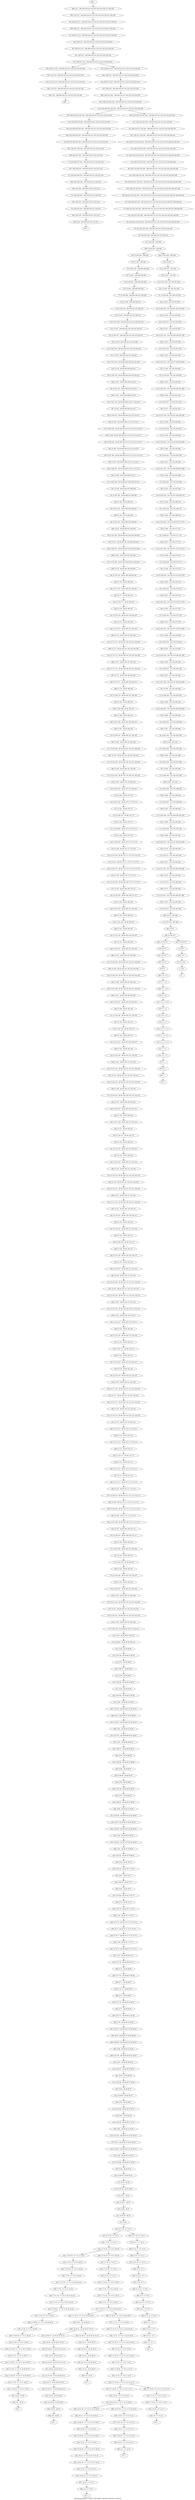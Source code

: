 digraph G {
graph [label="Tree-decomposition of width 4 for register allocator (function _setterm)"]
0[label="0 | : "];
1[label="1 | 278 : "];
2[label="2 | 277 278 : "];
3[label="3 | 8 277 : "];
4[label="4 | 8 275 276 : 297 298 "];
5[label="5 | 8 274 275 : 251 252 297 298 "];
6[label="6 | 8 273 274 : 251 252 295 296 297 298 "];
7[label="7 | 8 272 273 : 251 252 295 296 "];
8[label="8 | 8 271 272 : 251 252 293 294 295 296 "];
9[label="9 | 8 270 271 : 251 252 293 294 "];
10[label="10 | 8 269 270 : 251 252 291 292 293 294 "];
11[label="11 | 8 268 269 : 251 252 291 292 "];
12[label="12 | 8 267 268 : 251 252 289 290 291 292 "];
13[label="13 | 8 266 267 : 251 252 289 290 "];
14[label="14 | 8 265 266 : 251 252 289 290 "];
15[label="15 | 8 264 265 : 251 252 287 288 "];
16[label="16 | 8 263 264 : 251 252 287 288 "];
17[label="17 | 8 262 263 : 251 252 287 288 "];
18[label="18 | 8 261 262 : 251 252 285 286 "];
19[label="19 | 8 260 261 : 251 252 285 286 "];
20[label="20 | 8 259 260 : 251 252 283 284 285 286 "];
21[label="21 | 8 258 259 : 251 252 283 284 "];
22[label="22 | 8 257 258 : 251 252 281 282 283 284 "];
23[label="23 | 8 256 257 : 251 252 281 282 "];
24[label="24 | 8 255 256 : 251 252 279 280 281 282 "];
25[label="25 | 8 254 255 : 251 252 279 280 "];
26[label="26 | 8 253 254 : 251 252 277 278 279 280 "];
27[label="27 | 8 252 253 : 251 252 277 278 "];
28[label="28 | 8 251 252 : 251 252 275 276 277 278 "];
29[label="29 | 8 250 251 : 251 252 275 276 "];
30[label="30 | 8 249 250 : 251 252 273 274 275 276 "];
31[label="31 | 8 248 249 : 251 252 273 274 "];
32[label="32 | 8 247 248 : 251 252 271 272 273 274 "];
33[label="33 | 8 246 247 : 251 252 271 272 "];
34[label="34 | 8 245 246 : 251 252 269 270 271 272 "];
35[label="35 | 8 244 245 : 251 252 269 270 "];
36[label="36 | 8 243 244 : 251 252 267 268 269 270 "];
37[label="37 | 8 242 243 : 251 252 267 268 "];
38[label="38 | 8 241 242 : 251 252 265 266 267 268 "];
39[label="39 | 8 240 241 : 251 252 265 266 "];
40[label="40 | 8 239 240 : 251 252 263 264 265 266 "];
41[label="41 | 8 238 239 : 251 252 263 264 "];
42[label="42 | 8 237 238 : 251 252 261 262 263 264 "];
43[label="43 | 8 236 237 : 251 252 261 262 "];
44[label="44 | 8 235 236 : 251 252 259 260 261 262 "];
45[label="45 | 8 234 235 : 251 252 259 260 "];
46[label="46 | 8 233 234 : 251 252 257 258 259 260 "];
47[label="47 | 8 232 233 : 251 252 257 258 "];
48[label="48 | 8 231 232 : 251 252 255 256 257 258 "];
49[label="49 | 8 230 231 : 251 252 255 256 "];
50[label="50 | 8 229 230 : 251 252 253 254 255 256 "];
51[label="51 | 8 228 229 : 251 252 253 254 "];
52[label="52 | 8 227 228 : 251 252 253 254 "];
53[label="53 | 8 226 227 : 251 252 "];
54[label="54 | 202 225 226 : 208 209 230 231 232 233 "];
55[label="55 | 202 224 225 226 : 208 209 230 231 232 233 244 245 "];
56[label="56 | 202 223 224 225 226 : 208 209 230 231 232 233 242 243 244 245 249 250 "];
57[label="57 | 202 222 223 225 226 : 208 209 230 231 232 233 242 243 244 245 247 248 249 250 "];
58[label="58 | 202 221 222 225 226 : 208 209 230 231 232 233 242 243 244 245 246 247 248 249 250 "];
59[label="59 | 202 220 221 225 226 : 208 209 230 231 232 233 242 243 244 245 246 247 248 "];
60[label="60 | 202 219 220 225 226 : 208 209 230 231 232 233 242 243 244 245 246 "];
61[label="61 | 202 218 219 225 226 : 208 209 230 231 232 233 240 241 242 243 244 245 "];
62[label="62 | 202 217 218 225 226 : 208 209 230 231 232 233 235 236 240 241 242 243 "];
63[label="63 | 202 216 217 225 226 : 208 209 230 231 232 233 235 236 240 241 "];
64[label="64 | 209 213 216 : 208 209 230 231 232 233 234 235 236 "];
65[label="65 | 213 214 215 : 208 209 230 231 232 233 234 235 236 "];
66[label="66 | 209 212 213 : 208 209 230 231 232 233 234 235 236 239 "];
67[label="67 | 209 211 212 : 208 209 230 231 232 233 234 235 236 237 238 239 "];
68[label="68 | 209 210 211 : 208 209 230 231 232 233 234 235 236 237 238 239 "];
69[label="69 | 202 208 209 225 226 : 208 209 230 231 232 233 234 235 236 "];
70[label="70 | 202 207 208 225 226 : 208 209 230 231 232 233 234 235 236 "];
71[label="71 | 202 206 207 225 : 208 209 230 231 232 233 234 "];
72[label="72 | 202 205 206 225 : 208 209 230 231 232 233 234 "];
73[label="73 | 202 204 205 : 208 209 230 231 232 233 "];
74[label="74 | 202 203 204 : 208 209 230 231 232 233 "];
75[label="75 | 8 201 202 : 208 209 228 229 "];
76[label="76 | 8 200 201 : 208 209 228 229 "];
77[label="77 | 8 199 200 : 208 209 226 227 228 229 "];
78[label="78 | 8 198 199 : 208 209 222 223 226 227 "];
79[label="79 | 8 197 198 : 208 209 222 223 224 225 226 227 "];
80[label="80 | 8 196 197 : 208 209 222 223 224 225 226 227 "];
81[label="81 | 8 195 196 : 208 209 220 221 222 223 224 225 "];
82[label="82 | 8 194 195 : 48 49 208 209 220 221 222 223 "];
83[label="83 | 8 193 194 : 48 49 208 209 218 219 220 221 "];
84[label="84 | 8 192 193 : 48 49 208 209 218 219 "];
85[label="85 | 8 191 192 : 48 49 208 209 216 217 218 219 "];
86[label="86 | 8 190 191 : 48 49 208 209 212 213 216 217 "];
87[label="87 | 8 189 190 : 48 49 208 209 212 213 214 215 216 217 "];
88[label="88 | 8 188 189 : 48 49 208 209 212 213 214 215 216 217 "];
89[label="89 | 8 187 188 : 48 49 208 209 210 211 212 213 214 215 "];
90[label="90 | 8 186 187 : 48 49 208 209 210 211 212 213 "];
91[label="91 | 8 185 186 : 48 49 206 207 208 209 210 211 "];
92[label="92 | 8 184 185 : 48 49 206 207 208 209 "];
93[label="93 | 8 183 184 : 48 49 204 205 206 207 "];
94[label="94 | 8 182 183 : 48 49 200 201 204 205 "];
95[label="95 | 8 181 182 : 48 49 200 201 202 203 204 205 "];
96[label="96 | 8 180 181 : 48 49 200 201 202 203 204 205 "];
97[label="97 | 8 179 180 : 48 49 198 199 200 201 202 203 "];
98[label="98 | 8 178 179 : 48 49 198 199 200 201 "];
99[label="99 | 8 177 178 : 48 49 196 197 198 199 "];
100[label="100 | 8 176 177 : 48 49 196 197 "];
101[label="101 | 8 175 176 : 48 49 194 195 196 197 "];
102[label="102 | 8 174 175 : 48 49 190 191 194 195 "];
103[label="103 | 8 173 174 : 48 49 190 191 192 193 194 195 "];
104[label="104 | 8 172 173 : 48 49 190 191 192 193 194 195 "];
105[label="105 | 8 171 172 : 48 49 188 189 190 191 192 193 "];
106[label="106 | 8 170 171 : 48 49 188 189 190 191 "];
107[label="107 | 8 169 170 : 48 49 186 187 188 189 "];
108[label="108 | 8 168 169 : 48 49 186 187 "];
109[label="109 | 8 167 168 : 48 49 184 185 186 187 "];
110[label="110 | 8 166 167 : 48 49 180 181 184 185 "];
111[label="111 | 8 165 166 : 48 49 180 181 182 183 184 185 "];
112[label="112 | 8 164 165 : 48 49 180 181 182 183 184 185 "];
113[label="113 | 8 163 164 : 48 49 178 179 180 181 182 183 "];
114[label="114 | 8 162 163 : 48 49 178 179 180 181 "];
115[label="115 | 8 161 162 : 48 49 176 177 178 179 "];
116[label="116 | 8 160 161 : 48 49 176 177 "];
117[label="117 | 8 159 160 : 48 49 174 175 176 177 "];
118[label="118 | 8 158 159 : 48 49 170 171 174 175 "];
119[label="119 | 8 157 158 : 48 49 170 171 172 173 174 175 "];
120[label="120 | 8 156 157 : 48 49 170 171 172 173 174 175 "];
121[label="121 | 8 155 156 : 48 49 168 169 170 171 172 173 "];
122[label="122 | 8 154 155 : 48 49 168 169 170 171 "];
123[label="123 | 8 153 154 : 48 49 166 167 168 169 "];
124[label="124 | 8 152 153 : 48 49 166 167 "];
125[label="125 | 8 151 152 : 48 49 164 165 166 167 "];
126[label="126 | 8 150 151 : 48 49 160 161 164 165 "];
127[label="127 | 8 149 150 : 48 49 160 161 162 163 164 165 "];
128[label="128 | 8 148 149 : 48 49 160 161 162 163 164 165 "];
129[label="129 | 8 147 148 : 48 49 158 159 160 161 162 163 "];
130[label="130 | 8 146 147 : 48 49 158 159 160 161 "];
131[label="131 | 8 145 146 : 48 49 156 157 158 159 "];
132[label="132 | 8 144 145 : 48 49 156 157 "];
133[label="133 | 8 143 144 : 48 49 154 155 156 157 "];
134[label="134 | 8 142 143 : 48 49 150 151 154 155 "];
135[label="135 | 8 141 142 : 48 49 150 151 152 153 154 155 "];
136[label="136 | 8 140 141 : 48 49 150 151 152 153 154 155 "];
137[label="137 | 8 139 140 : 48 49 148 149 150 151 152 153 "];
138[label="138 | 8 138 139 : 48 49 148 149 150 151 "];
139[label="139 | 8 137 138 : 48 49 146 147 148 149 "];
140[label="140 | 8 136 137 : 48 49 146 147 "];
141[label="141 | 8 135 136 : 48 49 144 145 146 147 "];
142[label="142 | 8 134 135 : 48 49 140 141 144 145 "];
143[label="143 | 8 133 134 : 48 49 140 141 142 143 144 145 "];
144[label="144 | 8 132 133 : 48 49 140 141 142 143 144 145 "];
145[label="145 | 8 131 132 : 48 49 138 139 140 141 142 143 "];
146[label="146 | 8 130 131 : 48 49 138 139 140 141 "];
147[label="147 | 8 129 130 : 48 49 136 137 138 139 "];
148[label="148 | 8 128 129 : 48 49 136 137 "];
149[label="149 | 8 127 128 : 48 49 134 135 136 137 "];
150[label="150 | 8 126 127 : 48 49 130 131 134 135 "];
151[label="151 | 8 125 126 : 48 49 130 131 132 133 134 135 "];
152[label="152 | 8 124 125 : 48 49 130 131 132 133 134 135 "];
153[label="153 | 8 123 124 : 48 49 128 129 130 131 132 133 "];
154[label="154 | 8 122 123 : 48 49 128 129 130 131 "];
155[label="155 | 8 121 122 : 48 49 126 127 128 129 "];
156[label="156 | 8 120 121 : 48 49 126 127 "];
157[label="157 | 8 119 120 : 48 49 124 125 126 127 "];
158[label="158 | 8 118 119 : 48 49 120 121 124 125 "];
159[label="159 | 8 117 118 : 48 49 120 121 122 123 124 125 "];
160[label="160 | 8 116 117 : 48 49 120 121 122 123 124 125 "];
161[label="161 | 8 115 116 : 48 49 118 119 120 121 122 123 "];
162[label="162 | 8 114 115 : 48 49 118 119 120 121 "];
163[label="163 | 8 113 114 : 48 49 116 117 118 119 "];
164[label="164 | 8 112 113 : 48 49 116 117 "];
165[label="165 | 8 111 112 : 48 49 114 115 116 117 "];
166[label="166 | 8 110 111 : 48 49 110 111 114 115 "];
167[label="167 | 8 109 110 : 48 49 110 111 112 113 114 115 "];
168[label="168 | 8 108 109 : 48 49 110 111 112 113 114 115 "];
169[label="169 | 8 107 108 : 48 49 108 109 110 111 112 113 "];
170[label="170 | 8 106 107 : 48 49 108 109 110 111 "];
171[label="171 | 8 105 106 : 48 49 106 107 108 109 "];
172[label="172 | 8 104 105 : 48 49 106 107 "];
173[label="173 | 8 103 104 : 48 49 104 105 106 107 "];
174[label="174 | 8 102 103 : 48 49 100 101 104 105 "];
175[label="175 | 8 101 102 : 48 49 100 101 102 103 104 105 "];
176[label="176 | 8 100 101 : 48 49 100 101 102 103 104 105 "];
177[label="177 | 8 99 100 : 48 49 98 99 100 101 102 103 "];
178[label="178 | 8 98 99 : 48 49 98 99 100 101 "];
179[label="179 | 8 97 98 : 48 49 96 97 98 99 "];
180[label="180 | 8 96 97 : 48 49 96 97 "];
181[label="181 | 8 95 96 : 48 49 94 95 96 97 "];
182[label="182 | 8 94 95 : 48 49 90 91 94 95 "];
183[label="183 | 8 93 94 : 48 49 90 91 92 93 94 95 "];
184[label="184 | 8 92 93 : 48 49 90 91 92 93 94 95 "];
185[label="185 | 8 91 92 : 48 49 88 89 90 91 92 93 "];
186[label="186 | 8 90 91 : 48 49 88 89 90 91 "];
187[label="187 | 8 89 90 : 48 49 86 87 88 89 "];
188[label="188 | 8 88 89 : 48 49 86 87 "];
189[label="189 | 8 87 88 : 48 49 84 85 86 87 "];
190[label="190 | 8 86 87 : 48 49 80 81 84 85 "];
191[label="191 | 8 85 86 : 48 49 80 81 82 83 84 85 "];
192[label="192 | 8 84 85 : 48 49 80 81 82 83 84 85 "];
193[label="193 | 8 83 84 : 48 49 78 79 80 81 82 83 "];
194[label="194 | 8 82 83 : 48 49 78 79 80 81 "];
195[label="195 | 8 81 82 : 48 49 76 77 78 79 "];
196[label="196 | 8 80 81 : 48 49 76 77 "];
197[label="197 | 8 79 80 : 48 49 74 75 76 77 "];
198[label="198 | 8 78 79 : 48 49 70 71 74 75 "];
199[label="199 | 8 77 78 : 48 49 70 71 72 73 74 75 "];
200[label="200 | 8 76 77 : 48 49 70 71 72 73 74 75 "];
201[label="201 | 8 75 76 : 48 49 68 69 70 71 72 73 "];
202[label="202 | 8 74 75 : 48 49 68 69 70 71 "];
203[label="203 | 8 73 74 : 48 49 66 67 68 69 "];
204[label="204 | 8 72 73 : 48 49 66 67 "];
205[label="205 | 8 71 72 : 48 49 64 65 66 67 "];
206[label="206 | 8 70 71 : 48 49 60 61 64 65 "];
207[label="207 | 8 69 70 : 48 49 60 61 62 63 64 65 "];
208[label="208 | 8 68 69 : 48 49 60 61 62 63 64 65 "];
209[label="209 | 8 67 68 : 48 49 58 59 60 61 62 63 "];
210[label="210 | 8 66 67 : 48 49 58 59 60 61 "];
211[label="211 | 8 65 66 : 48 49 56 57 58 59 "];
212[label="212 | 8 64 65 : 48 49 56 57 "];
213[label="213 | 8 63 64 : 48 49 54 55 56 57 "];
214[label="214 | 8 62 63 : 48 49 50 51 54 55 "];
215[label="215 | 8 61 62 : 48 49 50 51 52 53 54 55 "];
216[label="216 | 8 60 61 : 48 49 50 51 52 53 54 55 "];
217[label="217 | 8 59 60 : 48 49 50 51 52 53 "];
218[label="218 | 8 58 59 : 48 49 50 51 "];
219[label="219 | 8 57 58 : 46 47 48 49 "];
220[label="220 | 8 56 57 : 46 47 "];
221[label="221 | 8 55 56 : 46 47 "];
222[label="222 | 8 17 55 : 6 7 10 11 "];
223[label="223 | 17 54 55 : 6 7 10 11 44 45 "];
224[label="224 | 17 53 54 : 6 7 10 11 44 45 "];
225[label="225 | 17 52 53 : 6 7 10 11 42 43 44 45 "];
226[label="226 | 17 51 52 : 6 7 10 11 40 41 42 43 "];
227[label="227 | 17 50 51 : 6 7 10 11 40 41 42 43 "];
228[label="228 | 17 49 50 : 6 7 10 11 38 39 40 41 "];
229[label="229 | 17 48 49 : 6 7 10 11 38 39 "];
230[label="230 | 17 47 48 : 6 7 10 11 36 37 38 39 "];
231[label="231 | 17 46 47 : 6 7 10 11 34 35 36 37 "];
232[label="232 | 17 45 46 : 6 7 10 11 34 35 36 37 "];
233[label="233 | 17 44 45 : 6 7 10 11 34 35 "];
234[label="234 | 17 43 55 : 6 7 10 11 "];
235[label="235 | 17 42 43 : 6 7 10 11 26 27 "];
236[label="236 | 17 41 42 : 6 7 10 11 26 27 "];
237[label="237 | 17 32 41 : 6 7 10 11 24 25 26 27 "];
238[label="238 | 32 40 41 : 24 25 26 27 32 33 "];
239[label="239 | 32 39 40 : 24 25 26 27 32 33 "];
240[label="240 | 32 38 39 : 24 25 30 31 32 33 "];
241[label="241 | 32 37 38 : 24 25 28 29 30 31 "];
242[label="242 | 32 36 37 : 24 25 28 29 30 31 "];
243[label="243 | 32 35 36 : 24 25 28 29 "];
244[label="244 | 32 34 41 : 24 25 26 27 "];
245[label="245 | 32 33 34 : 24 25 26 27 "];
246[label="246 | 17 31 32 : 6 7 10 11 22 23 24 25 "];
247[label="247 | 17 30 31 : 6 7 10 11 22 23 24 25 "];
248[label="248 | 17 29 30 : 6 7 10 11 14 15 22 23 "];
249[label="249 | 17 28 29 : 6 7 10 11 14 15 "];
250[label="250 | 17 19 28 : 6 7 10 11 12 13 14 15 "];
251[label="251 | 19 27 28 : 6 7 12 13 14 15 20 21 "];
252[label="252 | 19 26 27 : 6 7 12 13 14 15 20 21 "];
253[label="253 | 19 25 26 : 6 7 12 13 18 19 20 21 "];
254[label="254 | 19 24 25 : 6 7 12 13 16 17 18 19 "];
255[label="255 | 19 23 24 : 6 7 12 13 16 17 18 19 "];
256[label="256 | 19 22 23 : 6 7 12 13 16 17 "];
257[label="257 | 19 21 28 : 6 7 12 13 14 15 "];
258[label="258 | 19 20 21 : 6 7 12 13 14 15 "];
259[label="259 | 17 18 19 : 6 7 10 11 12 13 "];
260[label="260 | 8 16 17 : 6 7 10 11 "];
261[label="261 | 8 15 16 : 6 7 10 11 "];
262[label="262 | 8 14 15 : 6 7 "];
263[label="263 | 8 13 14 : 6 7 8 9 "];
264[label="264 | 8 12 13 : 6 7 8 9 "];
265[label="265 | 8 11 12 : 6 7 8 9 "];
266[label="266 | 8 10 11 : 6 7 "];
267[label="267 | 8 9 277 : "];
268[label="268 | 7 8 : 4 5 "];
269[label="269 | 6 7 : 4 5 "];
270[label="270 | 5 6 : 2 3 4 5 "];
271[label="271 | 4 5 : 2 3 "];
272[label="272 | 3 4 : 0 1 2 3 "];
273[label="273 | 2 3 : 0 1 2 3 "];
274[label="274 | 1 2 : 0 1 "];
275[label="275 | 0 1 : "];
276[label="276 | 209 213 215 : 208 209 230 231 232 233 234 235 236 "];
277[label="277 | 209 213 215 : 208 209 230 231 232 233 234 235 236 "];
278[label="278 | 202 209 216 225 226 : 208 209 230 231 232 233 234 235 236 "];
279[label="279 | 202 209 216 225 226 : 208 209 230 231 232 233 234 235 236 "];
280[label="280 | 8 202 226 : 208 209 "];
281[label="281 | 17 54 55 : 6 7 10 11 44 45 "];
282[label="282 | 32 40 41 : 24 25 26 27 32 33 "];
283[label="283 | 32 40 41 : 24 25 26 27 32 33 "];
284[label="284 | 17 32 41 : 6 7 10 11 24 25 26 27 "];
285[label="285 | 19 27 28 : 6 7 12 13 14 15 20 21 "];
286[label="286 | 19 27 28 : 6 7 12 13 14 15 20 21 "];
287[label="287 | 17 19 28 : 6 7 10 11 12 13 14 15 "];
288[label="288 | 17 19 28 : 6 7 10 11 12 13 14 15 "];
289[label="289 | 17 32 41 : 6 7 10 11 24 25 26 27 "];
290[label="290 | 17 54 55 : 6 7 10 11 44 45 "];
291[label="291 | 8 17 55 : 6 7 10 11 "];
292[label="292 | 8 17 55 : 6 7 10 11 "];
293[label="293 | 8 202 226 : 208 209 "];
294[label="294 | 8 276 277 : "];
295[label="295 | 8 276 277 : "];
296[label="296 | : "];
297[label="297 | 213 215 : 208 209 230 231 232 233 234 235 236 "];
298[label="298 | : "];
299[label="299 | 209 211 : 208 209 230 231 232 233 234 235 236 237 238 239 "];
300[label="300 | 209 212 : 208 209 230 231 232 233 234 235 236 239 "];
301[label="301 | 209 213 : 208 209 230 231 232 233 234 235 236 "];
302[label="302 | 209 213 : 208 209 230 231 232 233 234 235 236 "];
303[label="303 | 209 216 : 208 209 230 231 232 233 234 235 236 "];
304[label="304 | : "];
305[label="305 | 202 204 : 208 209 230 231 232 233 "];
306[label="306 | 202 205 : 208 209 230 231 232 233 "];
307[label="307 | 202 206 225 : 208 209 230 231 232 233 234 "];
308[label="308 | 202 207 225 : 208 209 230 231 232 233 234 "];
309[label="309 | 202 208 225 226 : 208 209 230 231 232 233 234 235 236 "];
310[label="310 | 202 209 225 226 : 208 209 230 231 232 233 234 235 236 "];
311[label="311 | 202 216 225 226 : 208 209 230 231 232 233 235 236 "];
312[label="312 | 202 217 225 226 : 208 209 230 231 232 233 235 236 240 241 "];
313[label="313 | 202 218 225 226 : 208 209 230 231 232 233 240 241 242 243 "];
314[label="314 | 202 219 225 226 : 208 209 230 231 232 233 242 243 244 245 "];
315[label="315 | 202 220 225 226 : 208 209 230 231 232 233 242 243 244 245 246 "];
316[label="316 | 202 221 225 226 : 208 209 230 231 232 233 242 243 244 245 246 247 248 "];
317[label="317 | 202 222 225 226 : 208 209 230 231 232 233 242 243 244 245 247 248 249 250 "];
318[label="318 | 202 223 225 226 : 208 209 230 231 232 233 242 243 244 245 249 250 "];
319[label="319 | 202 226 : 208 209 "];
320[label="320 | : "];
321[label="321 | 17 45 : 6 7 10 11 34 35 "];
322[label="322 | 17 46 : 6 7 10 11 34 35 36 37 "];
323[label="323 | 17 47 : 6 7 10 11 36 37 "];
324[label="324 | 17 48 : 6 7 10 11 38 39 "];
325[label="325 | 17 49 : 6 7 10 11 38 39 "];
326[label="326 | 17 50 : 6 7 10 11 40 41 "];
327[label="327 | 17 51 : 6 7 10 11 40 41 42 43 "];
328[label="328 | 17 52 : 6 7 10 11 42 43 "];
329[label="329 | 17 53 : 6 7 10 11 44 45 "];
330[label="330 | 17 54 : 6 7 10 11 44 45 "];
331[label="331 | : "];
332[label="332 | 32 36 : 24 25 28 29 "];
333[label="333 | 32 37 : 24 25 28 29 30 31 "];
334[label="334 | 32 38 : 24 25 30 31 "];
335[label="335 | 32 39 : 24 25 32 33 "];
336[label="336 | 32 40 : 24 25 26 27 32 33 "];
337[label="337 | : "];
338[label="338 | 32 34 : 24 25 26 27 "];
339[label="339 | 32 41 : 24 25 26 27 "];
340[label="340 | 32 41 : 24 25 26 27 "];
341[label="341 | : "];
342[label="342 | 19 23 : 6 7 12 13 16 17 "];
343[label="343 | 19 24 : 6 7 12 13 16 17 18 19 "];
344[label="344 | 19 25 : 6 7 12 13 18 19 "];
345[label="345 | 19 26 : 6 7 12 13 20 21 "];
346[label="346 | 19 27 : 6 7 12 13 14 15 20 21 "];
347[label="347 | : "];
348[label="348 | 19 21 : 6 7 12 13 14 15 "];
349[label="349 | 19 28 : 6 7 12 13 14 15 "];
350[label="350 | 19 28 : 6 7 12 13 14 15 "];
351[label="351 | : "];
352[label="352 | 17 19 : 6 7 10 11 12 13 "];
353[label="353 | 17 28 : 6 7 10 11 14 15 "];
354[label="354 | 17 29 : 6 7 10 11 14 15 "];
355[label="355 | 17 30 : 6 7 10 11 22 23 "];
356[label="356 | 17 31 : 6 7 10 11 22 23 24 25 "];
357[label="357 | 17 32 : 6 7 10 11 24 25 "];
358[label="358 | 17 41 : 6 7 10 11 26 27 "];
359[label="359 | 17 42 : 6 7 10 11 26 27 "];
360[label="360 | 17 43 : 6 7 10 11 "];
361[label="361 | 17 55 : 6 7 10 11 "];
362[label="362 | 17 55 : 6 7 10 11 "];
363[label="363 | : "];
364[label="364 | 8 11 : 6 7 "];
365[label="365 | 8 12 : 6 7 8 9 "];
366[label="366 | 8 13 : 6 7 8 9 "];
367[label="367 | 8 14 : 6 7 "];
368[label="368 | 8 15 : 6 7 "];
369[label="369 | 8 16 : 6 7 10 11 "];
370[label="370 | 8 17 : 6 7 10 11 "];
371[label="371 | 8 55 : "];
372[label="372 | 8 56 : 46 47 "];
373[label="373 | 8 57 : 46 47 "];
374[label="374 | 8 58 : 48 49 "];
375[label="375 | 8 59 : 48 49 50 51 "];
376[label="376 | 8 60 : 48 49 50 51 52 53 "];
377[label="377 | 8 61 : 48 49 50 51 52 53 54 55 "];
378[label="378 | 8 62 : 48 49 50 51 54 55 "];
379[label="379 | 8 63 : 48 49 54 55 "];
380[label="380 | 8 64 : 48 49 56 57 "];
381[label="381 | 8 65 : 48 49 56 57 "];
382[label="382 | 8 66 : 48 49 58 59 "];
383[label="383 | 8 67 : 48 49 58 59 60 61 "];
384[label="384 | 8 68 : 48 49 60 61 62 63 "];
385[label="385 | 8 69 : 48 49 60 61 62 63 64 65 "];
386[label="386 | 8 70 : 48 49 60 61 64 65 "];
387[label="387 | 8 71 : 48 49 64 65 "];
388[label="388 | 8 72 : 48 49 66 67 "];
389[label="389 | 8 73 : 48 49 66 67 "];
390[label="390 | 8 74 : 48 49 68 69 "];
391[label="391 | 8 75 : 48 49 68 69 70 71 "];
392[label="392 | 8 76 : 48 49 70 71 72 73 "];
393[label="393 | 8 77 : 48 49 70 71 72 73 74 75 "];
394[label="394 | 8 78 : 48 49 70 71 74 75 "];
395[label="395 | 8 79 : 48 49 74 75 "];
396[label="396 | 8 80 : 48 49 76 77 "];
397[label="397 | 8 81 : 48 49 76 77 "];
398[label="398 | 8 82 : 48 49 78 79 "];
399[label="399 | 8 83 : 48 49 78 79 80 81 "];
400[label="400 | 8 84 : 48 49 80 81 82 83 "];
401[label="401 | 8 85 : 48 49 80 81 82 83 84 85 "];
402[label="402 | 8 86 : 48 49 80 81 84 85 "];
403[label="403 | 8 87 : 48 49 84 85 "];
404[label="404 | 8 88 : 48 49 86 87 "];
405[label="405 | 8 89 : 48 49 86 87 "];
406[label="406 | 8 90 : 48 49 88 89 "];
407[label="407 | 8 91 : 48 49 88 89 90 91 "];
408[label="408 | 8 92 : 48 49 90 91 92 93 "];
409[label="409 | 8 93 : 48 49 90 91 92 93 94 95 "];
410[label="410 | 8 94 : 48 49 90 91 94 95 "];
411[label="411 | 8 95 : 48 49 94 95 "];
412[label="412 | 8 96 : 48 49 96 97 "];
413[label="413 | 8 97 : 48 49 96 97 "];
414[label="414 | 8 98 : 48 49 98 99 "];
415[label="415 | 8 99 : 48 49 98 99 100 101 "];
416[label="416 | 8 100 : 48 49 100 101 102 103 "];
417[label="417 | 8 101 : 48 49 100 101 102 103 104 105 "];
418[label="418 | 8 102 : 48 49 100 101 104 105 "];
419[label="419 | 8 103 : 48 49 104 105 "];
420[label="420 | 8 104 : 48 49 106 107 "];
421[label="421 | 8 105 : 48 49 106 107 "];
422[label="422 | 8 106 : 48 49 108 109 "];
423[label="423 | 8 107 : 48 49 108 109 110 111 "];
424[label="424 | 8 108 : 48 49 110 111 112 113 "];
425[label="425 | 8 109 : 48 49 110 111 112 113 114 115 "];
426[label="426 | 8 110 : 48 49 110 111 114 115 "];
427[label="427 | 8 111 : 48 49 114 115 "];
428[label="428 | 8 112 : 48 49 116 117 "];
429[label="429 | 8 113 : 48 49 116 117 "];
430[label="430 | 8 114 : 48 49 118 119 "];
431[label="431 | 8 115 : 48 49 118 119 120 121 "];
432[label="432 | 8 116 : 48 49 120 121 122 123 "];
433[label="433 | 8 117 : 48 49 120 121 122 123 124 125 "];
434[label="434 | 8 118 : 48 49 120 121 124 125 "];
435[label="435 | 8 119 : 48 49 124 125 "];
436[label="436 | 8 120 : 48 49 126 127 "];
437[label="437 | 8 121 : 48 49 126 127 "];
438[label="438 | 8 122 : 48 49 128 129 "];
439[label="439 | 8 123 : 48 49 128 129 130 131 "];
440[label="440 | 8 124 : 48 49 130 131 132 133 "];
441[label="441 | 8 125 : 48 49 130 131 132 133 134 135 "];
442[label="442 | 8 126 : 48 49 130 131 134 135 "];
443[label="443 | 8 127 : 48 49 134 135 "];
444[label="444 | 8 128 : 48 49 136 137 "];
445[label="445 | 8 129 : 48 49 136 137 "];
446[label="446 | 8 130 : 48 49 138 139 "];
447[label="447 | 8 131 : 48 49 138 139 140 141 "];
448[label="448 | 8 132 : 48 49 140 141 142 143 "];
449[label="449 | 8 133 : 48 49 140 141 142 143 144 145 "];
450[label="450 | 8 134 : 48 49 140 141 144 145 "];
451[label="451 | 8 135 : 48 49 144 145 "];
452[label="452 | 8 136 : 48 49 146 147 "];
453[label="453 | 8 137 : 48 49 146 147 "];
454[label="454 | 8 138 : 48 49 148 149 "];
455[label="455 | 8 139 : 48 49 148 149 150 151 "];
456[label="456 | 8 140 : 48 49 150 151 152 153 "];
457[label="457 | 8 141 : 48 49 150 151 152 153 154 155 "];
458[label="458 | 8 142 : 48 49 150 151 154 155 "];
459[label="459 | 8 143 : 48 49 154 155 "];
460[label="460 | 8 144 : 48 49 156 157 "];
461[label="461 | 8 145 : 48 49 156 157 "];
462[label="462 | 8 146 : 48 49 158 159 "];
463[label="463 | 8 147 : 48 49 158 159 160 161 "];
464[label="464 | 8 148 : 48 49 160 161 162 163 "];
465[label="465 | 8 149 : 48 49 160 161 162 163 164 165 "];
466[label="466 | 8 150 : 48 49 160 161 164 165 "];
467[label="467 | 8 151 : 48 49 164 165 "];
468[label="468 | 8 152 : 48 49 166 167 "];
469[label="469 | 8 153 : 48 49 166 167 "];
470[label="470 | 8 154 : 48 49 168 169 "];
471[label="471 | 8 155 : 48 49 168 169 170 171 "];
472[label="472 | 8 156 : 48 49 170 171 172 173 "];
473[label="473 | 8 157 : 48 49 170 171 172 173 174 175 "];
474[label="474 | 8 158 : 48 49 170 171 174 175 "];
475[label="475 | 8 159 : 48 49 174 175 "];
476[label="476 | 8 160 : 48 49 176 177 "];
477[label="477 | 8 161 : 48 49 176 177 "];
478[label="478 | 8 162 : 48 49 178 179 "];
479[label="479 | 8 163 : 48 49 178 179 180 181 "];
480[label="480 | 8 164 : 48 49 180 181 182 183 "];
481[label="481 | 8 165 : 48 49 180 181 182 183 184 185 "];
482[label="482 | 8 166 : 48 49 180 181 184 185 "];
483[label="483 | 8 167 : 48 49 184 185 "];
484[label="484 | 8 168 : 48 49 186 187 "];
485[label="485 | 8 169 : 48 49 186 187 "];
486[label="486 | 8 170 : 48 49 188 189 "];
487[label="487 | 8 171 : 48 49 188 189 190 191 "];
488[label="488 | 8 172 : 48 49 190 191 192 193 "];
489[label="489 | 8 173 : 48 49 190 191 192 193 194 195 "];
490[label="490 | 8 174 : 48 49 190 191 194 195 "];
491[label="491 | 8 175 : 48 49 194 195 "];
492[label="492 | 8 176 : 48 49 196 197 "];
493[label="493 | 8 177 : 48 49 196 197 "];
494[label="494 | 8 178 : 48 49 198 199 "];
495[label="495 | 8 179 : 48 49 198 199 200 201 "];
496[label="496 | 8 180 : 48 49 200 201 202 203 "];
497[label="497 | 8 181 : 48 49 200 201 202 203 204 205 "];
498[label="498 | 8 182 : 48 49 200 201 204 205 "];
499[label="499 | 8 183 : 48 49 204 205 "];
500[label="500 | 8 184 : 48 49 206 207 "];
501[label="501 | 8 185 : 48 49 206 207 208 209 "];
502[label="502 | 8 186 : 48 49 208 209 210 211 "];
503[label="503 | 8 187 : 48 49 208 209 210 211 212 213 "];
504[label="504 | 8 188 : 48 49 208 209 212 213 214 215 "];
505[label="505 | 8 189 : 48 49 208 209 212 213 214 215 216 217 "];
506[label="506 | 8 190 : 48 49 208 209 212 213 216 217 "];
507[label="507 | 8 191 : 48 49 208 209 216 217 "];
508[label="508 | 8 192 : 48 49 208 209 218 219 "];
509[label="509 | 8 193 : 48 49 208 209 218 219 "];
510[label="510 | 8 194 : 48 49 208 209 220 221 "];
511[label="511 | 8 195 : 208 209 220 221 222 223 "];
512[label="512 | 8 196 : 208 209 222 223 224 225 "];
513[label="513 | 8 197 : 208 209 222 223 224 225 226 227 "];
514[label="514 | 8 198 : 208 209 222 223 226 227 "];
515[label="515 | 8 199 : 208 209 226 227 "];
516[label="516 | 8 200 : 208 209 228 229 "];
517[label="517 | 8 201 : 208 209 228 229 "];
518[label="518 | 8 202 : 208 209 "];
519[label="519 | 8 226 : "];
520[label="520 | 8 227 : 251 252 "];
521[label="521 | 8 228 : 251 252 253 254 "];
522[label="522 | 8 229 : 251 252 253 254 "];
523[label="523 | 8 230 : 251 252 255 256 "];
524[label="524 | 8 231 : 251 252 255 256 "];
525[label="525 | 8 232 : 251 252 257 258 "];
526[label="526 | 8 233 : 251 252 257 258 "];
527[label="527 | 8 234 : 251 252 259 260 "];
528[label="528 | 8 235 : 251 252 259 260 "];
529[label="529 | 8 236 : 251 252 261 262 "];
530[label="530 | 8 237 : 251 252 261 262 "];
531[label="531 | 8 238 : 251 252 263 264 "];
532[label="532 | 8 239 : 251 252 263 264 "];
533[label="533 | 8 240 : 251 252 265 266 "];
534[label="534 | 8 241 : 251 252 265 266 "];
535[label="535 | 8 242 : 251 252 267 268 "];
536[label="536 | 8 243 : 251 252 267 268 "];
537[label="537 | 8 244 : 251 252 269 270 "];
538[label="538 | 8 245 : 251 252 269 270 "];
539[label="539 | 8 246 : 251 252 271 272 "];
540[label="540 | 8 247 : 251 252 271 272 "];
541[label="541 | 8 248 : 251 252 273 274 "];
542[label="542 | 8 249 : 251 252 273 274 "];
543[label="543 | 8 250 : 251 252 275 276 "];
544[label="544 | 8 251 : 251 252 275 276 "];
545[label="545 | 8 252 : 251 252 277 278 "];
546[label="546 | 8 253 : 251 252 277 278 "];
547[label="547 | 8 254 : 251 252 279 280 "];
548[label="548 | 8 255 : 251 252 279 280 "];
549[label="549 | 8 256 : 251 252 281 282 "];
550[label="550 | 8 257 : 251 252 281 282 "];
551[label="551 | 8 258 : 251 252 283 284 "];
552[label="552 | 8 259 : 251 252 283 284 "];
553[label="553 | 8 260 : 251 252 285 286 "];
554[label="554 | 8 261 : 251 252 285 286 "];
555[label="555 | 8 262 : 251 252 "];
556[label="556 | 8 263 : 251 252 287 288 "];
557[label="557 | 8 264 : 251 252 287 288 "];
558[label="558 | 8 265 : 251 252 "];
559[label="559 | 8 266 : 251 252 289 290 "];
560[label="560 | 8 267 : 251 252 289 290 "];
561[label="561 | 8 268 : 251 252 291 292 "];
562[label="562 | 8 269 : 251 252 291 292 "];
563[label="563 | 8 270 : 251 252 293 294 "];
564[label="564 | 8 271 : 251 252 293 294 "];
565[label="565 | 8 272 : 251 252 295 296 "];
566[label="566 | 8 273 : 251 252 295 296 "];
567[label="567 | 8 274 : 251 252 297 298 "];
568[label="568 | 8 275 : 297 298 "];
569[label="569 | 8 276 : "];
570[label="570 | : "];
571[label="571 | 1 : "];
572[label="572 | 2 : 0 1 "];
573[label="573 | 3 : 0 1 2 3 "];
574[label="574 | 4 : 2 3 "];
575[label="575 | 5 : 2 3 "];
576[label="576 | 6 : 4 5 "];
577[label="577 | 7 : 4 5 "];
578[label="578 | 8 : "];
579[label="579 | 8 277 : "];
580[label="580 | 277 : "];
581[label="581 | 209 216 225 226 : 208 209 230 231 232 233 234 235 236 "];
582[label="582 | 209 216 226 : 208 209 230 231 232 233 234 235 236 "];
583[label="583 | 214 215 : 208 209 230 231 232 233 234 235 236 "];
584[label="584 | 215 : 208 209 230 231 232 233 234 235 236 "];
585[label="585 | 210 211 : 208 209 230 231 232 233 234 235 236 237 238 239 "];
586[label="586 | 211 : 208 209 230 231 232 233 234 235 236 237 238 239 "];
587[label="587 | 202 207 225 226 : 208 209 230 231 232 233 234 "];
588[label="588 | 202 205 225 : 208 209 230 231 232 233 "];
589[label="589 | 203 204 : 208 209 230 231 232 233 "];
590[label="590 | 204 : 208 209 230 231 232 233 "];
591[label="591 | 44 45 : 34 35 "];
592[label="592 | 45 : 34 35 "];
593[label="593 | 35 36 : 28 29 "];
594[label="594 | 36 : 28 29 "];
595[label="595 | 33 34 : 24 25 26 27 "];
596[label="596 | 34 : 26 27 "];
597[label="597 | 22 23 : 6 7 16 17 "];
598[label="598 | 23 : 6 7 16 17 "];
599[label="599 | 20 21 : 6 7 12 13 14 15 "];
600[label="600 | 21 : 6 7 14 15 "];
601[label="601 | 18 19 : 6 7 12 13 "];
602[label="602 | 19 : 6 7 12 13 "];
603[label="603 | 10 11 : 6 7 "];
604[label="604 | 11 : 6 7 "];
605[label="605 | 8 277 : "];
606[label="606 | 1 : "];
607[label="607 | 8 276 277 : "];
608[label="608 | 8 202 226 : 208 209 "];
609[label="609 | 202 209 216 225 226 : 208 209 230 231 232 233 234 235 236 "];
610[label="610 | 209 213 215 : 208 209 230 231 232 233 234 235 236 "];
223->281 ;
238->282 ;
238->283 ;
237->284 ;
251->285 ;
251->286 ;
250->287 ;
250->288 ;
237->289 ;
223->290 ;
222->291 ;
222->292 ;
297->65 ;
276->297 ;
305->74 ;
73->305 ;
306->73 ;
307->72 ;
71->307 ;
308->71 ;
309->70 ;
69->309 ;
310->69 ;
279->310 ;
321->233 ;
232->321 ;
322->232 ;
231->322 ;
323->231 ;
230->323 ;
324->230 ;
229->324 ;
325->229 ;
228->325 ;
326->228 ;
227->326 ;
327->227 ;
226->327 ;
328->226 ;
225->328 ;
329->225 ;
224->329 ;
330->224 ;
281->330 ;
332->243 ;
242->332 ;
333->242 ;
241->333 ;
334->241 ;
240->334 ;
335->240 ;
239->335 ;
336->239 ;
282->336 ;
338->245 ;
244->338 ;
339->244 ;
283->339 ;
340->238 ;
284->340 ;
342->256 ;
255->342 ;
343->255 ;
254->343 ;
344->254 ;
253->344 ;
345->253 ;
252->345 ;
346->252 ;
285->346 ;
348->258 ;
257->348 ;
349->257 ;
286->349 ;
350->251 ;
287->350 ;
352->259 ;
288->352 ;
353->250 ;
249->353 ;
354->249 ;
248->354 ;
355->248 ;
247->355 ;
356->247 ;
246->356 ;
357->246 ;
289->357 ;
358->237 ;
236->358 ;
359->236 ;
235->359 ;
360->235 ;
234->360 ;
361->234 ;
290->361 ;
362->223 ;
291->362 ;
364->266 ;
265->364 ;
365->265 ;
264->365 ;
366->264 ;
263->366 ;
367->263 ;
262->367 ;
368->262 ;
261->368 ;
369->261 ;
260->369 ;
370->260 ;
292->370 ;
371->222 ;
221->371 ;
372->221 ;
220->372 ;
373->220 ;
219->373 ;
374->219 ;
218->374 ;
375->218 ;
217->375 ;
376->217 ;
216->376 ;
377->216 ;
215->377 ;
378->215 ;
214->378 ;
379->214 ;
213->379 ;
380->213 ;
212->380 ;
381->212 ;
211->381 ;
382->211 ;
210->382 ;
383->210 ;
209->383 ;
384->209 ;
208->384 ;
385->208 ;
207->385 ;
386->207 ;
206->386 ;
387->206 ;
205->387 ;
388->205 ;
204->388 ;
389->204 ;
203->389 ;
390->203 ;
202->390 ;
391->202 ;
201->391 ;
392->201 ;
200->392 ;
393->200 ;
199->393 ;
394->199 ;
198->394 ;
395->198 ;
197->395 ;
396->197 ;
196->396 ;
397->196 ;
195->397 ;
398->195 ;
194->398 ;
399->194 ;
193->399 ;
400->193 ;
192->400 ;
401->192 ;
191->401 ;
402->191 ;
190->402 ;
403->190 ;
189->403 ;
404->189 ;
188->404 ;
405->188 ;
187->405 ;
406->187 ;
186->406 ;
407->186 ;
185->407 ;
408->185 ;
184->408 ;
409->184 ;
183->409 ;
410->183 ;
182->410 ;
411->182 ;
181->411 ;
412->181 ;
180->412 ;
413->180 ;
179->413 ;
414->179 ;
178->414 ;
415->178 ;
177->415 ;
416->177 ;
176->416 ;
417->176 ;
175->417 ;
418->175 ;
174->418 ;
419->174 ;
173->419 ;
420->173 ;
172->420 ;
421->172 ;
171->421 ;
422->171 ;
170->422 ;
423->170 ;
169->423 ;
424->169 ;
168->424 ;
425->168 ;
167->425 ;
426->167 ;
166->426 ;
427->166 ;
165->427 ;
428->165 ;
164->428 ;
429->164 ;
163->429 ;
430->163 ;
162->430 ;
431->162 ;
161->431 ;
432->161 ;
160->432 ;
433->160 ;
159->433 ;
434->159 ;
158->434 ;
435->158 ;
157->435 ;
436->157 ;
156->436 ;
437->156 ;
155->437 ;
438->155 ;
154->438 ;
439->154 ;
153->439 ;
440->153 ;
152->440 ;
441->152 ;
151->441 ;
442->151 ;
150->442 ;
443->150 ;
149->443 ;
444->149 ;
148->444 ;
445->148 ;
147->445 ;
446->147 ;
146->446 ;
447->146 ;
145->447 ;
448->145 ;
144->448 ;
449->144 ;
143->449 ;
450->143 ;
142->450 ;
451->142 ;
141->451 ;
452->141 ;
140->452 ;
453->140 ;
139->453 ;
454->139 ;
138->454 ;
455->138 ;
137->455 ;
456->137 ;
136->456 ;
457->136 ;
135->457 ;
458->135 ;
134->458 ;
459->134 ;
133->459 ;
460->133 ;
132->460 ;
461->132 ;
131->461 ;
462->131 ;
130->462 ;
463->130 ;
129->463 ;
464->129 ;
128->464 ;
465->128 ;
127->465 ;
466->127 ;
126->466 ;
467->126 ;
125->467 ;
468->125 ;
124->468 ;
469->124 ;
123->469 ;
470->123 ;
122->470 ;
471->122 ;
121->471 ;
472->121 ;
120->472 ;
473->120 ;
119->473 ;
474->119 ;
118->474 ;
475->118 ;
117->475 ;
476->117 ;
116->476 ;
477->116 ;
115->477 ;
478->115 ;
114->478 ;
479->114 ;
113->479 ;
480->113 ;
112->480 ;
481->112 ;
111->481 ;
482->111 ;
110->482 ;
483->110 ;
109->483 ;
484->109 ;
108->484 ;
485->108 ;
107->485 ;
486->107 ;
106->486 ;
487->106 ;
105->487 ;
488->105 ;
104->488 ;
489->104 ;
103->489 ;
490->103 ;
102->490 ;
491->102 ;
101->491 ;
492->101 ;
100->492 ;
493->100 ;
99->493 ;
494->99 ;
98->494 ;
495->98 ;
97->495 ;
496->97 ;
96->496 ;
497->96 ;
95->497 ;
498->95 ;
94->498 ;
499->94 ;
93->499 ;
500->93 ;
92->500 ;
501->92 ;
91->501 ;
502->91 ;
90->502 ;
503->90 ;
89->503 ;
504->89 ;
88->504 ;
505->88 ;
87->505 ;
506->87 ;
86->506 ;
507->86 ;
85->507 ;
508->85 ;
84->508 ;
509->84 ;
83->509 ;
510->83 ;
82->510 ;
511->82 ;
81->511 ;
512->81 ;
80->512 ;
513->80 ;
79->513 ;
514->79 ;
78->514 ;
515->78 ;
77->515 ;
516->77 ;
76->516 ;
517->76 ;
75->517 ;
518->75 ;
293->518 ;
571->275 ;
274->571 ;
572->274 ;
273->572 ;
573->273 ;
272->573 ;
574->272 ;
271->574 ;
575->271 ;
270->575 ;
576->270 ;
269->576 ;
577->269 ;
268->577 ;
578->268 ;
579->267 ;
295->579 ;
65->583 ;
584->296 ;
583->584 ;
587->308 ;
70->587 ;
588->306 ;
72->588 ;
74->589 ;
590->304 ;
589->590 ;
233->591 ;
592->320 ;
591->592 ;
243->593 ;
594->331 ;
593->594 ;
245->595 ;
596->337 ;
595->596 ;
256->597 ;
598->341 ;
597->598 ;
258->599 ;
600->347 ;
599->600 ;
259->601 ;
602->351 ;
601->602 ;
266->603 ;
604->363 ;
603->604 ;
605->578 ;
267->605 ;
606->570 ;
275->606 ;
298->586 ;
586->585 ;
585->68 ;
68->299 ;
299->67 ;
67->300 ;
300->66 ;
66->301 ;
301->277 ;
302->64 ;
64->303 ;
303->582 ;
582->581 ;
581->278 ;
311->63 ;
63->312 ;
312->62 ;
62->313 ;
313->61 ;
61->314 ;
314->60 ;
60->315 ;
315->59 ;
59->316 ;
316->58 ;
58->317 ;
317->57 ;
57->318 ;
318->56 ;
56->55 ;
55->54 ;
54->319 ;
319->280 ;
519->53 ;
53->520 ;
520->52 ;
52->521 ;
521->51 ;
51->522 ;
522->50 ;
50->523 ;
523->49 ;
49->524 ;
524->48 ;
48->525 ;
525->47 ;
47->526 ;
526->46 ;
46->527 ;
527->45 ;
45->528 ;
528->44 ;
44->529 ;
529->43 ;
43->530 ;
530->42 ;
42->531 ;
531->41 ;
41->532 ;
532->40 ;
40->533 ;
533->39 ;
39->534 ;
534->38 ;
38->535 ;
535->37 ;
37->536 ;
536->36 ;
36->537 ;
537->35 ;
35->538 ;
538->34 ;
34->539 ;
539->33 ;
33->540 ;
540->32 ;
32->541 ;
541->31 ;
31->542 ;
542->30 ;
30->543 ;
543->29 ;
29->544 ;
544->28 ;
28->545 ;
545->27 ;
27->546 ;
546->26 ;
26->547 ;
547->25 ;
25->548 ;
548->24 ;
24->549 ;
549->23 ;
23->550 ;
550->22 ;
22->551 ;
551->21 ;
21->552 ;
552->20 ;
20->553 ;
553->19 ;
19->554 ;
554->18 ;
18->555 ;
555->17 ;
17->556 ;
556->16 ;
16->557 ;
557->15 ;
15->558 ;
558->14 ;
14->559 ;
559->13 ;
13->560 ;
560->12 ;
12->561 ;
561->11 ;
11->562 ;
562->10 ;
10->563 ;
563->9 ;
9->564 ;
564->8 ;
8->565 ;
565->7 ;
7->566 ;
566->6 ;
6->567 ;
567->5 ;
5->568 ;
568->4 ;
4->569 ;
569->294 ;
3->580 ;
580->2 ;
2->1 ;
1->0 ;
607->3 ;
608->519 ;
609->311 ;
610->302 ;
294->295 ;
294->607 ;
280->293 ;
280->608 ;
278->279 ;
278->609 ;
277->276 ;
277->610 ;
}
